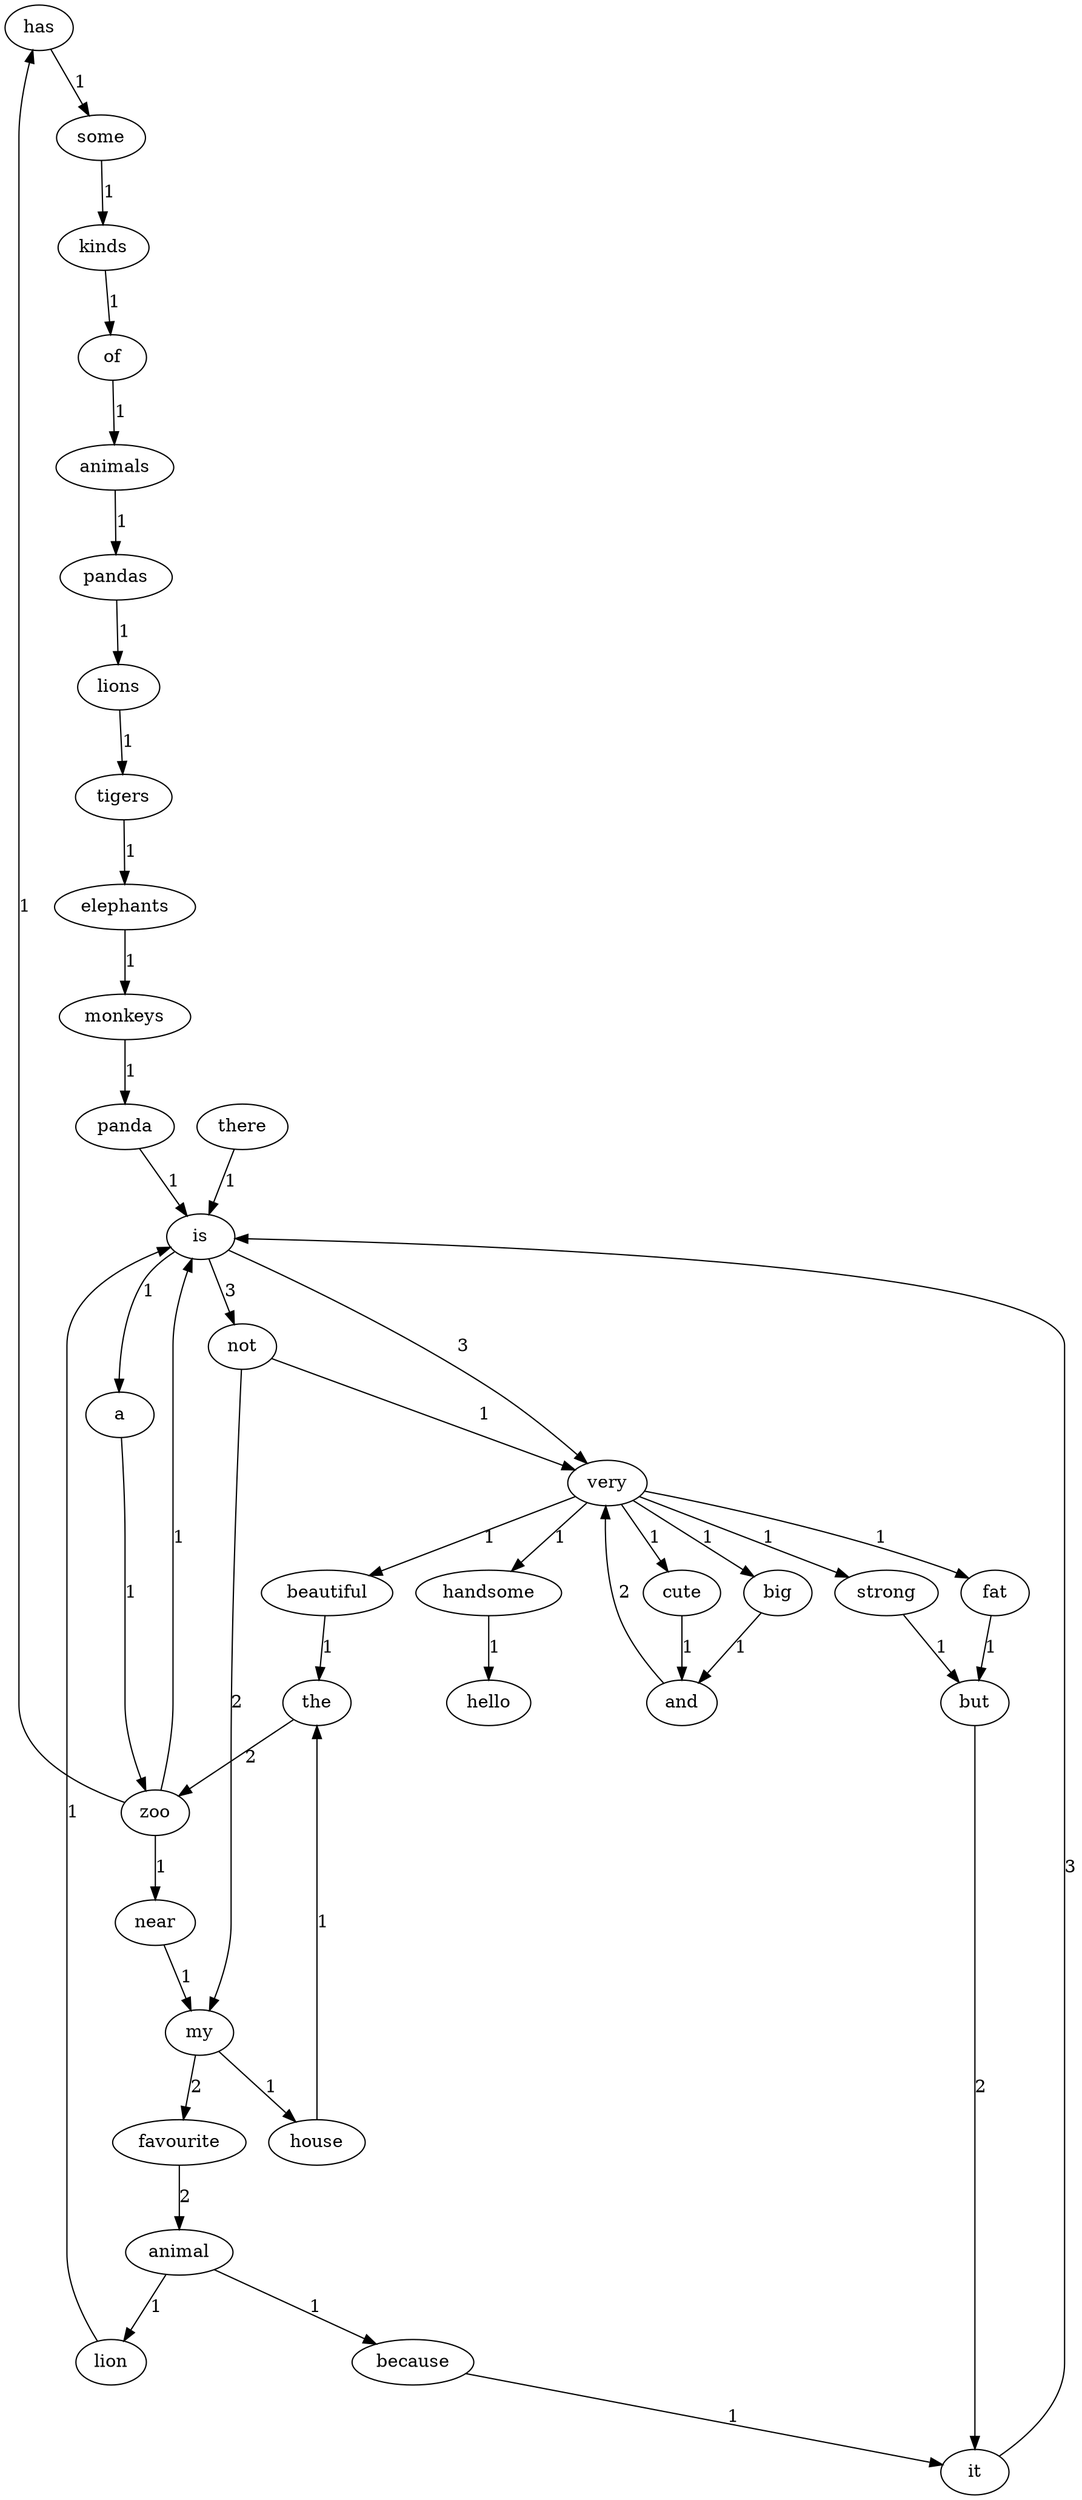 digraph G {
	"has"->"some"[label=1]
	"kinds"->"of"[label=1]
	"not"->"very"[label=1]
	"not"->"my"[label=2]
	"animals"->"pandas"[label=1]
	"it"->"is"[label=3]
	"because"->"it"[label=1]
	"is"->"not"[label=3]
	"is"->"very"[label=3]
	"is"->"a"[label=1]
	"strong"->"but"[label=1]
	"beautiful"->"the"[label=1]
	"animal"->"because"[label=1]
	"animal"->"lion"[label=1]
	"panda"->"is"[label=1]
	"the"->"zoo"[label=2]
	"house"->"the"[label=1]
	"some"->"kinds"[label=1]
	"monkeys"->"panda"[label=1]
	"my"->"favourite"[label=2]
	"my"->"house"[label=1]
	"favourite"->"animal"[label=2]
	"but"->"it"[label=2]
	"there"->"is"[label=1]
	"lion"->"is"[label=1]
	"tigers"->"elephants"[label=1]
	"of"->"animals"[label=1]
	"lions"->"tigers"[label=1]
	"very"->"handsome"[label=1]
	"very"->"strong"[label=1]
	"very"->"fat"[label=1]
	"very"->"cute"[label=1]
	"very"->"beautiful"[label=1]
	"very"->"big"[label=1]
	"elephants"->"monkeys"[label=1]
	"big"->"and"[label=1]
	"cute"->"and"[label=1]
	"handsome"->"hello"[label=1]
	"near"->"my"[label=1]
	"pandas"->"lions"[label=1]
	"zoo"->"has"[label=1]
	"zoo"->"is"[label=1]
	"zoo"->"near"[label=1]
	"a"->"zoo"[label=1]
	"fat"->"but"[label=1]
	"and"->"very"[label=2]
}